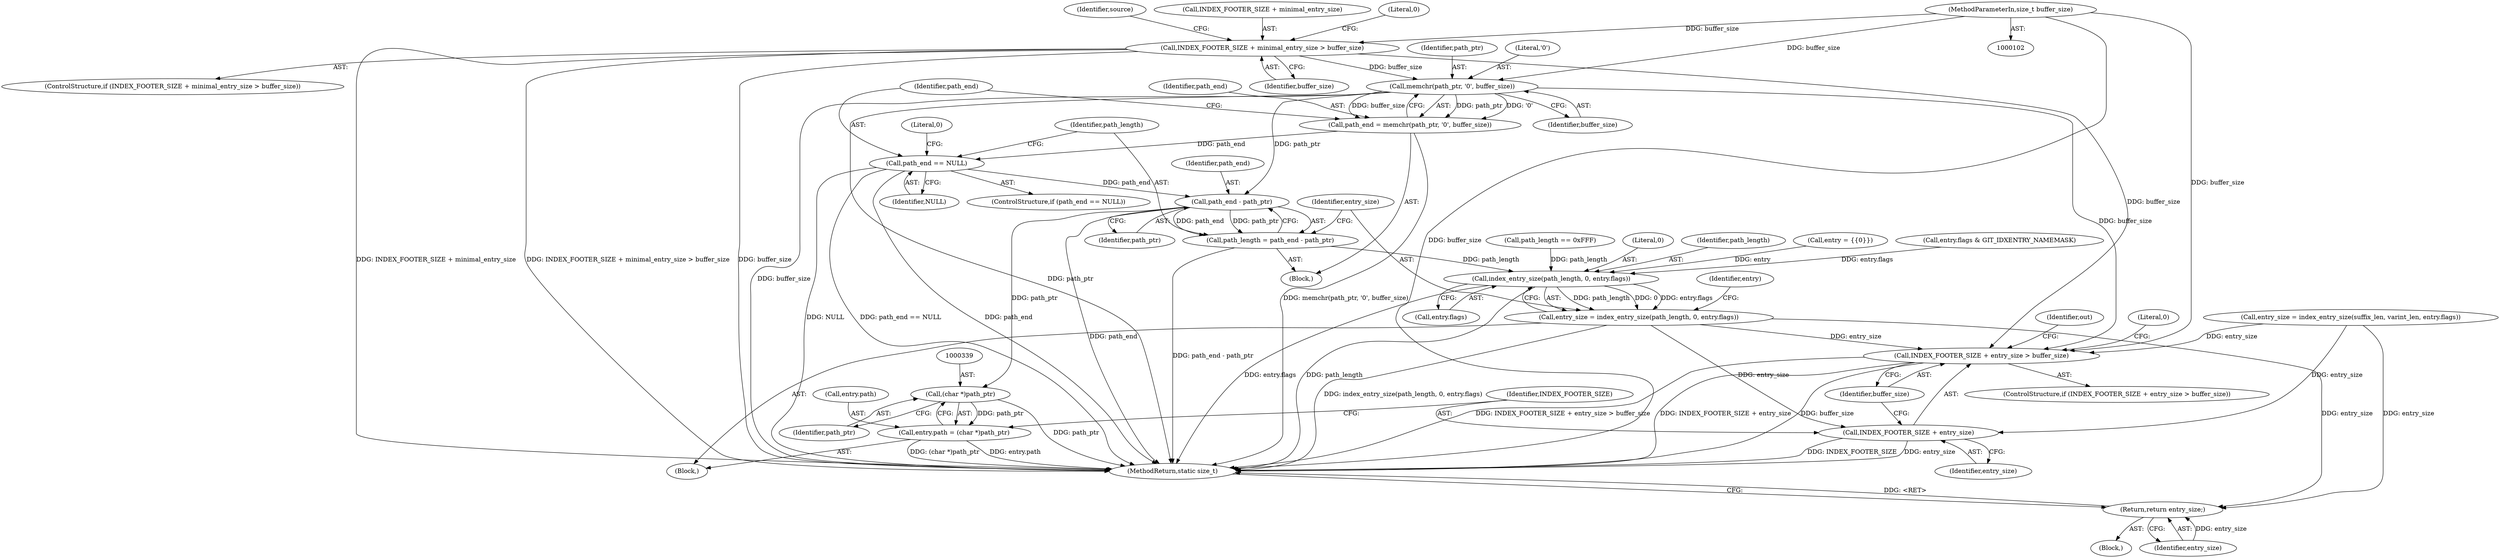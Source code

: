 digraph "0_libgit2_58a6fe94cb851f71214dbefac3f9bffee437d6fe_0@pointer" {
"1000311" [label="(Call,memchr(path_ptr, '\0', buffer_size))"];
"1000129" [label="(Call,INDEX_FOOTER_SIZE + minimal_entry_size > buffer_size)"];
"1000106" [label="(MethodParameterIn,size_t buffer_size)"];
"1000309" [label="(Call,path_end = memchr(path_ptr, '\0', buffer_size))"];
"1000316" [label="(Call,path_end == NULL)"];
"1000323" [label="(Call,path_end - path_ptr)"];
"1000321" [label="(Call,path_length = path_end - path_ptr)"];
"1000328" [label="(Call,index_entry_size(path_length, 0, entry.flags))"];
"1000326" [label="(Call,entry_size = index_entry_size(path_length, 0, entry.flags))"];
"1000423" [label="(Call,INDEX_FOOTER_SIZE + entry_size > buffer_size)"];
"1000424" [label="(Call,INDEX_FOOTER_SIZE + entry_size)"];
"1000445" [label="(Return,return entry_size;)"];
"1000338" [label="(Call,(char *)path_ptr)"];
"1000334" [label="(Call,entry.path = (char *)path_ptr)"];
"1000138" [label="(Identifier,source)"];
"1000425" [label="(Identifier,INDEX_FOOTER_SIZE)"];
"1000318" [label="(Identifier,NULL)"];
"1000322" [label="(Identifier,path_length)"];
"1000340" [label="(Identifier,path_ptr)"];
"1000330" [label="(Literal,0)"];
"1000313" [label="(Literal,'\0')"];
"1000329" [label="(Identifier,path_length)"];
"1000317" [label="(Identifier,path_end)"];
"1000114" [label="(Call,entry = {{0}})"];
"1000326" [label="(Call,entry_size = index_entry_size(path_length, 0, entry.flags))"];
"1000433" [label="(Identifier,out)"];
"1000336" [label="(Identifier,entry)"];
"1000335" [label="(Call,entry.path)"];
"1000106" [label="(MethodParameterIn,size_t buffer_size)"];
"1000130" [label="(Call,INDEX_FOOTER_SIZE + minimal_entry_size)"];
"1000310" [label="(Identifier,path_end)"];
"1000298" [label="(Call,entry.flags & GIT_IDXENTRY_NAMEMASK)"];
"1000324" [label="(Identifier,path_end)"];
"1000429" [label="(Literal,0)"];
"1000314" [label="(Identifier,buffer_size)"];
"1000424" [label="(Call,INDEX_FOOTER_SIZE + entry_size)"];
"1000325" [label="(Identifier,path_ptr)"];
"1000129" [label="(Call,INDEX_FOOTER_SIZE + minimal_entry_size > buffer_size)"];
"1000334" [label="(Call,entry.path = (char *)path_ptr)"];
"1000423" [label="(Call,INDEX_FOOTER_SIZE + entry_size > buffer_size)"];
"1000135" [label="(Literal,0)"];
"1000304" [label="(Call,path_length == 0xFFF)"];
"1000323" [label="(Call,path_end - path_ptr)"];
"1000133" [label="(Identifier,buffer_size)"];
"1000307" [label="(Block,)"];
"1000312" [label="(Identifier,path_ptr)"];
"1000311" [label="(Call,memchr(path_ptr, '\0', buffer_size))"];
"1000315" [label="(ControlStructure,if (path_end == NULL))"];
"1000321" [label="(Call,path_length = path_end - path_ptr)"];
"1000338" [label="(Call,(char *)path_ptr)"];
"1000426" [label="(Identifier,entry_size)"];
"1000445" [label="(Return,return entry_size;)"];
"1000108" [label="(Block,)"];
"1000320" [label="(Literal,0)"];
"1000447" [label="(MethodReturn,static size_t)"];
"1000427" [label="(Identifier,buffer_size)"];
"1000316" [label="(Call,path_end == NULL)"];
"1000328" [label="(Call,index_entry_size(path_length, 0, entry.flags))"];
"1000446" [label="(Identifier,entry_size)"];
"1000309" [label="(Call,path_end = memchr(path_ptr, '\0', buffer_size))"];
"1000327" [label="(Identifier,entry_size)"];
"1000331" [label="(Call,entry.flags)"];
"1000295" [label="(Block,)"];
"1000128" [label="(ControlStructure,if (INDEX_FOOTER_SIZE + minimal_entry_size > buffer_size))"];
"1000409" [label="(Call,entry_size = index_entry_size(suffix_len, varint_len, entry.flags))"];
"1000422" [label="(ControlStructure,if (INDEX_FOOTER_SIZE + entry_size > buffer_size))"];
"1000311" -> "1000309"  [label="AST: "];
"1000311" -> "1000314"  [label="CFG: "];
"1000312" -> "1000311"  [label="AST: "];
"1000313" -> "1000311"  [label="AST: "];
"1000314" -> "1000311"  [label="AST: "];
"1000309" -> "1000311"  [label="CFG: "];
"1000311" -> "1000447"  [label="DDG: path_ptr"];
"1000311" -> "1000447"  [label="DDG: buffer_size"];
"1000311" -> "1000309"  [label="DDG: path_ptr"];
"1000311" -> "1000309"  [label="DDG: '\0'"];
"1000311" -> "1000309"  [label="DDG: buffer_size"];
"1000129" -> "1000311"  [label="DDG: buffer_size"];
"1000106" -> "1000311"  [label="DDG: buffer_size"];
"1000311" -> "1000323"  [label="DDG: path_ptr"];
"1000311" -> "1000423"  [label="DDG: buffer_size"];
"1000129" -> "1000128"  [label="AST: "];
"1000129" -> "1000133"  [label="CFG: "];
"1000130" -> "1000129"  [label="AST: "];
"1000133" -> "1000129"  [label="AST: "];
"1000135" -> "1000129"  [label="CFG: "];
"1000138" -> "1000129"  [label="CFG: "];
"1000129" -> "1000447"  [label="DDG: INDEX_FOOTER_SIZE + minimal_entry_size"];
"1000129" -> "1000447"  [label="DDG: INDEX_FOOTER_SIZE + minimal_entry_size > buffer_size"];
"1000129" -> "1000447"  [label="DDG: buffer_size"];
"1000106" -> "1000129"  [label="DDG: buffer_size"];
"1000129" -> "1000423"  [label="DDG: buffer_size"];
"1000106" -> "1000102"  [label="AST: "];
"1000106" -> "1000447"  [label="DDG: buffer_size"];
"1000106" -> "1000423"  [label="DDG: buffer_size"];
"1000309" -> "1000307"  [label="AST: "];
"1000310" -> "1000309"  [label="AST: "];
"1000317" -> "1000309"  [label="CFG: "];
"1000309" -> "1000447"  [label="DDG: memchr(path_ptr, '\0', buffer_size)"];
"1000309" -> "1000316"  [label="DDG: path_end"];
"1000316" -> "1000315"  [label="AST: "];
"1000316" -> "1000318"  [label="CFG: "];
"1000317" -> "1000316"  [label="AST: "];
"1000318" -> "1000316"  [label="AST: "];
"1000320" -> "1000316"  [label="CFG: "];
"1000322" -> "1000316"  [label="CFG: "];
"1000316" -> "1000447"  [label="DDG: NULL"];
"1000316" -> "1000447"  [label="DDG: path_end == NULL"];
"1000316" -> "1000447"  [label="DDG: path_end"];
"1000316" -> "1000323"  [label="DDG: path_end"];
"1000323" -> "1000321"  [label="AST: "];
"1000323" -> "1000325"  [label="CFG: "];
"1000324" -> "1000323"  [label="AST: "];
"1000325" -> "1000323"  [label="AST: "];
"1000321" -> "1000323"  [label="CFG: "];
"1000323" -> "1000447"  [label="DDG: path_end"];
"1000323" -> "1000321"  [label="DDG: path_end"];
"1000323" -> "1000321"  [label="DDG: path_ptr"];
"1000323" -> "1000338"  [label="DDG: path_ptr"];
"1000321" -> "1000307"  [label="AST: "];
"1000322" -> "1000321"  [label="AST: "];
"1000327" -> "1000321"  [label="CFG: "];
"1000321" -> "1000447"  [label="DDG: path_end - path_ptr"];
"1000321" -> "1000328"  [label="DDG: path_length"];
"1000328" -> "1000326"  [label="AST: "];
"1000328" -> "1000331"  [label="CFG: "];
"1000329" -> "1000328"  [label="AST: "];
"1000330" -> "1000328"  [label="AST: "];
"1000331" -> "1000328"  [label="AST: "];
"1000326" -> "1000328"  [label="CFG: "];
"1000328" -> "1000447"  [label="DDG: entry.flags"];
"1000328" -> "1000447"  [label="DDG: path_length"];
"1000328" -> "1000326"  [label="DDG: path_length"];
"1000328" -> "1000326"  [label="DDG: 0"];
"1000328" -> "1000326"  [label="DDG: entry.flags"];
"1000304" -> "1000328"  [label="DDG: path_length"];
"1000298" -> "1000328"  [label="DDG: entry.flags"];
"1000114" -> "1000328"  [label="DDG: entry"];
"1000326" -> "1000295"  [label="AST: "];
"1000327" -> "1000326"  [label="AST: "];
"1000336" -> "1000326"  [label="CFG: "];
"1000326" -> "1000447"  [label="DDG: index_entry_size(path_length, 0, entry.flags)"];
"1000326" -> "1000423"  [label="DDG: entry_size"];
"1000326" -> "1000424"  [label="DDG: entry_size"];
"1000326" -> "1000445"  [label="DDG: entry_size"];
"1000423" -> "1000422"  [label="AST: "];
"1000423" -> "1000427"  [label="CFG: "];
"1000424" -> "1000423"  [label="AST: "];
"1000427" -> "1000423"  [label="AST: "];
"1000429" -> "1000423"  [label="CFG: "];
"1000433" -> "1000423"  [label="CFG: "];
"1000423" -> "1000447"  [label="DDG: buffer_size"];
"1000423" -> "1000447"  [label="DDG: INDEX_FOOTER_SIZE + entry_size > buffer_size"];
"1000423" -> "1000447"  [label="DDG: INDEX_FOOTER_SIZE + entry_size"];
"1000409" -> "1000423"  [label="DDG: entry_size"];
"1000424" -> "1000426"  [label="CFG: "];
"1000425" -> "1000424"  [label="AST: "];
"1000426" -> "1000424"  [label="AST: "];
"1000427" -> "1000424"  [label="CFG: "];
"1000424" -> "1000447"  [label="DDG: entry_size"];
"1000424" -> "1000447"  [label="DDG: INDEX_FOOTER_SIZE"];
"1000409" -> "1000424"  [label="DDG: entry_size"];
"1000445" -> "1000108"  [label="AST: "];
"1000445" -> "1000446"  [label="CFG: "];
"1000446" -> "1000445"  [label="AST: "];
"1000447" -> "1000445"  [label="CFG: "];
"1000445" -> "1000447"  [label="DDG: <RET>"];
"1000446" -> "1000445"  [label="DDG: entry_size"];
"1000409" -> "1000445"  [label="DDG: entry_size"];
"1000338" -> "1000334"  [label="AST: "];
"1000338" -> "1000340"  [label="CFG: "];
"1000339" -> "1000338"  [label="AST: "];
"1000340" -> "1000338"  [label="AST: "];
"1000334" -> "1000338"  [label="CFG: "];
"1000338" -> "1000447"  [label="DDG: path_ptr"];
"1000338" -> "1000334"  [label="DDG: path_ptr"];
"1000334" -> "1000295"  [label="AST: "];
"1000335" -> "1000334"  [label="AST: "];
"1000425" -> "1000334"  [label="CFG: "];
"1000334" -> "1000447"  [label="DDG: (char *)path_ptr"];
"1000334" -> "1000447"  [label="DDG: entry.path"];
}
